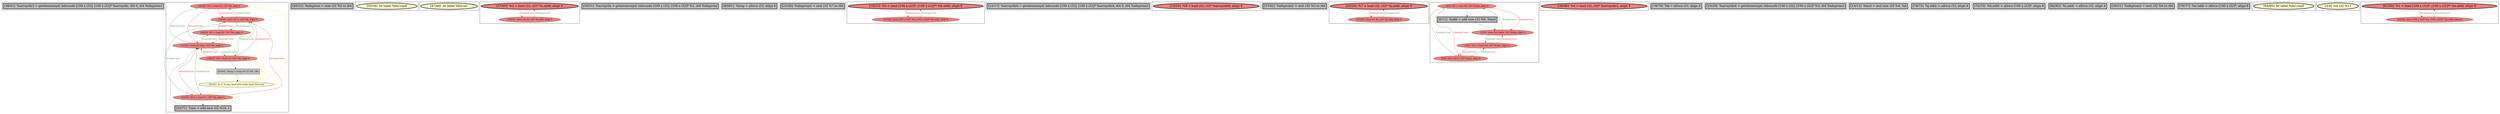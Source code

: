 
digraph G {





subgraph cluster26 {


node170 [penwidth=3.0,fontsize=20,fillcolor=grey,label="[38/41]  %arrayidx2 = getelementptr inbounds [100 x i32], [100 x i32]* %arrayidx, i64 0, i64 %idxprom1",shape=rectangle,style=filled ]



}

subgraph cluster25 {


node169 [fillcolor=lightcoral,label="[34/69]  %6 = load i32, i32* %k, align 4",shape=ellipse,style=filled ]
node168 [fillcolor=lightcoral,label="[35/68]  store i32 0, i32* %k, align 4",shape=ellipse,style=filled ]
node167 [fillcolor=lightcoral,label="[44/67]  %0 = load i32, i32* %k, align 4",shape=ellipse,style=filled ]
node162 [fillcolor=lightcoral,label="[53/54]  %10 = load i32, i32* %k, align 4",shape=ellipse,style=filled ]
node161 [fillcolor=grey,label="[45/66]  %cmp = icmp slt i32 %0, 100",shape=rectangle,style=filled ]
node163 [penwidth=3.0,fontsize=20,fillcolor=grey,label="[32/71]  %inc = add nsw i32 %10, 1",shape=rectangle,style=filled ]
node164 [fillcolor=lightcoral,label="[33/70]  store i32 %inc, i32* %k, align 4",shape=ellipse,style=filled ]
node165 [fillcolor=lightcoral,label="[36/43]  %3 = load i32, i32* %k, align 4",shape=ellipse,style=filled ]
node166 [fillcolor=lemonchiffon,label="[46/65]  br i1 %cmp, label %for.body, label %for.end",shape=ellipse,style=filled ]

node166->node165 [style=solid,color=gold,label="C",penwidth=1.0,fontcolor=gold ]
node161->node166 [style=solid,color=black,label="",penwidth=0.5,fontcolor=black ]
node166->node164 [style=solid,color=gold,label="C",penwidth=1.0,fontcolor=gold ]
node166->node167 [style=solid,color=gold,label="C",penwidth=1.0,fontcolor=gold ]
node164->node169 [style=solid,color=forestgreen,label="T|indep|Const",penwidth=1.0,fontcolor=forestgreen ]
node164->node167 [style=solid,color=forestgreen,label="T|indep|Const",penwidth=1.0,fontcolor=forestgreen ]
node167->node164 [style=solid,color=firebrick3,label="A|indep|Const",penwidth=1.0,fontcolor=firebrick3 ]
node167->node161 [style=solid,color=black,label="",penwidth=0.5,fontcolor=black ]
node169->node164 [style=solid,color=firebrick3,label="A|indep|Const",penwidth=1.0,fontcolor=firebrick3 ]
node167->node168 [style=solid,color=firebrick3,label="A|indep|Const",penwidth=1.0,fontcolor=firebrick3 ]
node166->node161 [style=solid,color=gold,label="C",penwidth=1.0,fontcolor=gold ]
node166->node166 [style=solid,color=gold,label="C",penwidth=1.0,fontcolor=gold ]
node168->node162 [style=solid,color=forestgreen,label="T|indep|Const",penwidth=1.0,fontcolor=forestgreen ]
node168->node167 [style=solid,color=forestgreen,label="T|indep|Const",penwidth=1.0,fontcolor=forestgreen ]
node169->node168 [style=solid,color=firebrick3,label="A|indep|Const",penwidth=1.0,fontcolor=firebrick3 ]
node168->node169 [style=solid,color=forestgreen,label="T|indep|Const",penwidth=1.0,fontcolor=forestgreen ]
node166->node163 [style=solid,color=gold,label="C",penwidth=1.0,fontcolor=gold ]
node168->node165 [style=solid,color=forestgreen,label="T|indep|Const",penwidth=1.0,fontcolor=forestgreen ]
node162->node168 [style=solid,color=firebrick3,label="A|indep|Const",penwidth=1.0,fontcolor=firebrick3 ]
node164->node162 [style=solid,color=forestgreen,label="T|indep|Const",penwidth=1.0,fontcolor=forestgreen ]
node165->node168 [style=solid,color=firebrick3,label="A|indep|Const",penwidth=1.0,fontcolor=firebrick3 ]
node166->node169 [style=solid,color=gold,label="C",penwidth=1.0,fontcolor=gold ]
node162->node164 [style=solid,color=firebrick3,label="A|indep|Const",penwidth=1.0,fontcolor=firebrick3 ]
node162->node163 [style=solid,color=black,label="",penwidth=0.5,fontcolor=black ]
node163->node164 [style=solid,color=black,label="",penwidth=0.5,fontcolor=black ]
node166->node162 [style=solid,color=gold,label="C",penwidth=1.0,fontcolor=gold ]
node164->node165 [style=solid,color=forestgreen,label="T|indep|Const",penwidth=1.0,fontcolor=forestgreen ]
node165->node164 [style=solid,color=firebrick3,label="A|indep|Const",penwidth=1.0,fontcolor=firebrick3 ]


}

subgraph cluster24 {


node160 [penwidth=3.0,fontsize=20,fillcolor=grey,label="[49/52]  %idxprom = sext i32 %2 to i64",shape=rectangle,style=filled ]



}

subgraph cluster22 {


node158 [penwidth=3.0,fontsize=20,fillcolor=lemonchiffon,label="[55/56]  br label %for.cond",shape=ellipse,style=filled ]



}

subgraph cluster20 {


node156 [penwidth=3.0,fontsize=20,fillcolor=lemonchiffon,label="[47/48]  br label %for.inc",shape=ellipse,style=filled ]



}

subgraph cluster18 {


node154 [penwidth=3.0,fontsize=20,fillcolor=lightcoral,label="[57/60]  %2 = load i32, i32* %i.addr, align 4",shape=ellipse,style=filled ]
node153 [fillcolor=lightcoral,label="[58/59]  store i32 %i, i32* %i.addr, align 4",shape=ellipse,style=filled ]

node153->node154 [style=solid,color=forestgreen,label="T|indep|Const",penwidth=1.0,fontcolor=forestgreen ]
node154->node153 [style=solid,color=firebrick3,label="A|indep|Const",penwidth=1.0,fontcolor=firebrick3 ]


}

subgraph cluster16 {


node151 [penwidth=3.0,fontsize=20,fillcolor=grey,label="[50/51]  %arrayidx = getelementptr inbounds [100 x i32], [100 x i32]* %1, i64 %idxprom",shape=rectangle,style=filled ]



}

subgraph cluster17 {


node152 [penwidth=3.0,fontsize=20,fillcolor=grey,label="[80/81]  %tmp = alloca i32, align 4",shape=rectangle,style=filled ]



}

subgraph cluster4 {


node137 [penwidth=3.0,fontsize=20,fillcolor=grey,label="[25/26]  %idxprom5 = sext i32 %7 to i64",shape=rectangle,style=filled ]



}

subgraph cluster3 {


node136 [penwidth=3.0,fontsize=20,fillcolor=lightcoral,label="[18/23]  %5 = load [100 x i32]*, [100 x i32]** %b.addr, align 8",shape=ellipse,style=filled ]
node135 [fillcolor=lightcoral,label="[21/22]  store [100 x i32]* %b, [100 x i32]** %b.addr, align 8",shape=ellipse,style=filled ]

node135->node136 [style=solid,color=forestgreen,label="T|indep|Const",penwidth=1.0,fontcolor=forestgreen ]
node136->node135 [style=solid,color=firebrick3,label="A|indep|Const",penwidth=1.0,fontcolor=firebrick3 ]


}

subgraph cluster2 {


node134 [penwidth=3.0,fontsize=20,fillcolor=grey,label="[12/17]  %arrayidx6 = getelementptr inbounds [100 x i32], [100 x i32]* %arrayidx4, i64 0, i64 %idxprom5",shape=rectangle,style=filled ]



}

subgraph cluster1 {


node133 [penwidth=3.0,fontsize=20,fillcolor=lightcoral,label="[13/16]  %8 = load i32, i32* %arrayidx6, align 4",shape=ellipse,style=filled ]



}

subgraph cluster12 {


node146 [penwidth=3.0,fontsize=20,fillcolor=grey,label="[37/42]  %idxprom1 = sext i32 %3 to i64",shape=rectangle,style=filled ]



}

subgraph cluster5 {


node139 [penwidth=3.0,fontsize=20,fillcolor=lightcoral,label="[24/29]  %7 = load i32, i32* %j.addr, align 4",shape=ellipse,style=filled ]
node138 [fillcolor=lightcoral,label="[27/28]  store i32 %j, i32* %j.addr, align 4",shape=ellipse,style=filled ]

node138->node139 [style=solid,color=forestgreen,label="T|indep|Const",penwidth=1.0,fontcolor=forestgreen ]
node139->node138 [style=solid,color=firebrick3,label="A|indep|Const",penwidth=1.0,fontcolor=firebrick3 ]


}

subgraph cluster0 {


node132 [fillcolor=lightcoral,label="[6/7]  %9 = load i32, i32* %tmp, align 4",shape=ellipse,style=filled ]
node131 [fillcolor=lightcoral,label="[1/10]  store i32 %add, i32* %tmp, align 4",shape=ellipse,style=filled ]
node130 [fillcolor=lightcoral,label="[2/9]  %11 = load i32, i32* %tmp, align 4",shape=ellipse,style=filled ]
node128 [fillcolor=lightcoral,label="[5/8]  store i32 0, i32* %tmp, align 4",shape=ellipse,style=filled ]
node129 [penwidth=3.0,fontsize=20,fillcolor=grey,label="[0/11]  %add = add nsw i32 %9, %mul",shape=rectangle,style=filled ]

node128->node132 [style=solid,color=forestgreen,label="T|indep|Const",penwidth=1.0,fontcolor=forestgreen ]
node132->node128 [style=solid,color=firebrick3,label="A|indep|Const",penwidth=1.0,fontcolor=firebrick3 ]
node131->node130 [style=solid,color=forestgreen,label="T|indep|Const",penwidth=1.0,fontcolor=forestgreen ]
node132->node129 [style=solid,color=black,label="",penwidth=0.5,fontcolor=black ]
node132->node131 [style=solid,color=firebrick3,label="A|indep|Const",penwidth=1.0,fontcolor=firebrick3 ]
node131->node132 [style=solid,color=forestgreen,label="T|indep|Const",penwidth=1.0,fontcolor=forestgreen ]
node129->node131 [style=solid,color=black,label="",penwidth=0.5,fontcolor=black ]
node128->node130 [style=solid,color=forestgreen,label="T|indep|Const",penwidth=1.0,fontcolor=forestgreen ]
node130->node128 [style=solid,color=firebrick3,label="A|indep|Const",penwidth=1.0,fontcolor=firebrick3 ]
node130->node131 [style=solid,color=firebrick3,label="A|indep|Const",penwidth=1.0,fontcolor=firebrick3 ]


}

subgraph cluster6 {


node140 [penwidth=3.0,fontsize=20,fillcolor=lightcoral,label="[39/40]  %4 = load i32, i32* %arrayidx2, align 4",shape=ellipse,style=filled ]



}

subgraph cluster14 {


node148 [penwidth=3.0,fontsize=20,fillcolor=grey,label="[78/79]  %k = alloca i32, align 4",shape=rectangle,style=filled ]



}

subgraph cluster7 {


node141 [penwidth=3.0,fontsize=20,fillcolor=grey,label="[19/20]  %arrayidx4 = getelementptr inbounds [100 x i32], [100 x i32]* %5, i64 %idxprom3",shape=rectangle,style=filled ]



}

subgraph cluster23 {


node159 [penwidth=3.0,fontsize=20,fillcolor=grey,label="[14/15]  %mul = mul nsw i32 %4, %8",shape=rectangle,style=filled ]



}

subgraph cluster8 {


node142 [penwidth=3.0,fontsize=20,fillcolor=grey,label="[74/75]  %j.addr = alloca i32, align 4",shape=rectangle,style=filled ]



}

subgraph cluster21 {


node157 [penwidth=3.0,fontsize=20,fillcolor=grey,label="[72/73]  %b.addr = alloca [100 x i32]*, align 8",shape=rectangle,style=filled ]



}

subgraph cluster9 {


node143 [penwidth=3.0,fontsize=20,fillcolor=grey,label="[82/83]  %i.addr = alloca i32, align 4",shape=rectangle,style=filled ]



}

subgraph cluster19 {


node155 [penwidth=3.0,fontsize=20,fillcolor=grey,label="[30/31]  %idxprom3 = sext i32 %6 to i64",shape=rectangle,style=filled ]



}

subgraph cluster10 {


node144 [penwidth=3.0,fontsize=20,fillcolor=grey,label="[76/77]  %a.addr = alloca [100 x i32]*, align 8",shape=rectangle,style=filled ]



}

subgraph cluster11 {


node145 [penwidth=3.0,fontsize=20,fillcolor=lemonchiffon,label="[84/85]  br label %for.cond",shape=ellipse,style=filled ]



}

subgraph cluster13 {


node147 [penwidth=3.0,fontsize=20,fillcolor=lemonchiffon,label="[3/4]  ret i32 %11",shape=ellipse,style=filled ]



}

subgraph cluster15 {


node150 [penwidth=3.0,fontsize=20,fillcolor=lightcoral,label="[61/64]  %1 = load [100 x i32]*, [100 x i32]** %a.addr, align 8",shape=ellipse,style=filled ]
node149 [fillcolor=lightcoral,label="[62/63]  store [100 x i32]* %a, [100 x i32]** %a.addr, align 8",shape=ellipse,style=filled ]

node149->node150 [style=solid,color=forestgreen,label="T|indep|Const",penwidth=1.0,fontcolor=forestgreen ]
node150->node149 [style=solid,color=firebrick3,label="A|indep|Const",penwidth=1.0,fontcolor=firebrick3 ]


}

}
